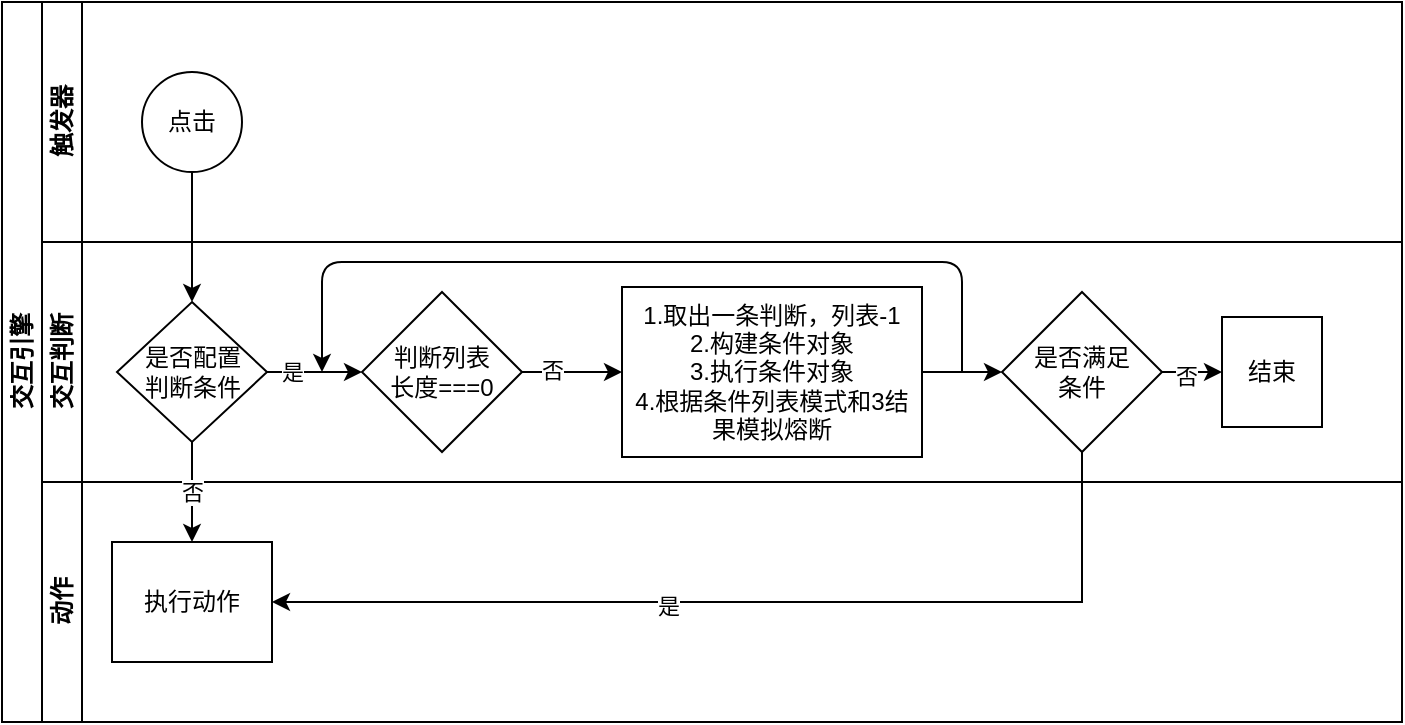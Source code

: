 <mxfile version="14.9.6" type="github">
  <diagram id="prtHgNgQTEPvFCAcTncT" name="Page-1">
    <mxGraphModel dx="1426" dy="691" grid="1" gridSize="10" guides="1" tooltips="1" connect="1" arrows="1" fold="1" page="1" pageScale="1" pageWidth="19900" pageHeight="11900" math="0" shadow="0">
      <root>
        <mxCell id="0" />
        <mxCell id="1" parent="0" />
        <mxCell id="dNxyNK7c78bLwvsdeMH5-19" value="交互引擎" style="swimlane;html=1;childLayout=stackLayout;resizeParent=1;resizeParentMax=0;horizontal=0;startSize=20;horizontalStack=0;" parent="1" vertex="1">
          <mxGeometry x="80" y="120" width="700" height="360" as="geometry" />
        </mxCell>
        <mxCell id="dNxyNK7c78bLwvsdeMH5-20" value="触发器" style="swimlane;html=1;startSize=20;horizontal=0;" parent="dNxyNK7c78bLwvsdeMH5-19" vertex="1">
          <mxGeometry x="20" width="680" height="120" as="geometry">
            <mxRectangle x="20" width="650" height="20" as="alternateBounds" />
          </mxGeometry>
        </mxCell>
        <mxCell id="dNxyNK7c78bLwvsdeMH5-23" value="点击" style="ellipse;whiteSpace=wrap;html=1;" parent="dNxyNK7c78bLwvsdeMH5-20" vertex="1">
          <mxGeometry x="50" y="35" width="50" height="50" as="geometry" />
        </mxCell>
        <mxCell id="dNxyNK7c78bLwvsdeMH5-21" value="交互判断" style="swimlane;html=1;startSize=20;horizontal=0;" parent="dNxyNK7c78bLwvsdeMH5-19" vertex="1">
          <mxGeometry x="20" y="120" width="680" height="120" as="geometry">
            <mxRectangle x="20" y="20" width="650" height="20" as="alternateBounds" />
          </mxGeometry>
        </mxCell>
        <mxCell id="DdZnyXihy8uQBoc9g5vu-48" value="" style="edgeStyle=orthogonalEdgeStyle;rounded=0;orthogonalLoop=1;jettySize=auto;html=1;" edge="1" parent="dNxyNK7c78bLwvsdeMH5-21" source="dNxyNK7c78bLwvsdeMH5-28" target="DdZnyXihy8uQBoc9g5vu-47">
          <mxGeometry relative="1" as="geometry" />
        </mxCell>
        <mxCell id="DdZnyXihy8uQBoc9g5vu-59" value="是" style="edgeLabel;html=1;align=center;verticalAlign=middle;resizable=0;points=[];" vertex="1" connectable="0" parent="DdZnyXihy8uQBoc9g5vu-48">
          <mxGeometry x="-0.516" relative="1" as="geometry">
            <mxPoint x="1" as="offset" />
          </mxGeometry>
        </mxCell>
        <mxCell id="dNxyNK7c78bLwvsdeMH5-28" value="是否配置&lt;br&gt;判断条件" style="rhombus;whiteSpace=wrap;html=1;fontFamily=Helvetica;fontSize=12;fontColor=#000000;align=center;" parent="dNxyNK7c78bLwvsdeMH5-21" vertex="1">
          <mxGeometry x="37.5" y="30" width="75" height="70" as="geometry" />
        </mxCell>
        <mxCell id="DdZnyXihy8uQBoc9g5vu-50" value="" style="edgeStyle=orthogonalEdgeStyle;rounded=0;orthogonalLoop=1;jettySize=auto;html=1;" edge="1" parent="dNxyNK7c78bLwvsdeMH5-21" source="DdZnyXihy8uQBoc9g5vu-47" target="DdZnyXihy8uQBoc9g5vu-49">
          <mxGeometry relative="1" as="geometry" />
        </mxCell>
        <mxCell id="DdZnyXihy8uQBoc9g5vu-51" value="否" style="edgeLabel;html=1;align=center;verticalAlign=middle;resizable=0;points=[];" vertex="1" connectable="0" parent="DdZnyXihy8uQBoc9g5vu-50">
          <mxGeometry x="-0.4" y="1" relative="1" as="geometry">
            <mxPoint as="offset" />
          </mxGeometry>
        </mxCell>
        <mxCell id="DdZnyXihy8uQBoc9g5vu-47" value="判断列表&lt;br&gt;长度===0" style="rhombus;whiteSpace=wrap;html=1;" vertex="1" parent="dNxyNK7c78bLwvsdeMH5-21">
          <mxGeometry x="160" y="25" width="80" height="80" as="geometry" />
        </mxCell>
        <mxCell id="DdZnyXihy8uQBoc9g5vu-49" value="1.取出一条判断，列表-1&lt;br&gt;2.构建条件对象&lt;br&gt;3.执行条件对象&lt;br&gt;4.根据条件列表模式和3结果模拟熔断" style="whiteSpace=wrap;html=1;" vertex="1" parent="dNxyNK7c78bLwvsdeMH5-21">
          <mxGeometry x="290" y="22.5" width="150" height="85" as="geometry" />
        </mxCell>
        <mxCell id="DdZnyXihy8uQBoc9g5vu-66" value="" style="edgeStyle=orthogonalEdgeStyle;rounded=0;orthogonalLoop=1;jettySize=auto;html=1;" edge="1" parent="dNxyNK7c78bLwvsdeMH5-21" source="DdZnyXihy8uQBoc9g5vu-62" target="DdZnyXihy8uQBoc9g5vu-65">
          <mxGeometry relative="1" as="geometry" />
        </mxCell>
        <mxCell id="DdZnyXihy8uQBoc9g5vu-67" value="否" style="edgeLabel;html=1;align=center;verticalAlign=middle;resizable=0;points=[];" vertex="1" connectable="0" parent="DdZnyXihy8uQBoc9g5vu-66">
          <mxGeometry x="0.28" y="-2" relative="1" as="geometry">
            <mxPoint as="offset" />
          </mxGeometry>
        </mxCell>
        <mxCell id="DdZnyXihy8uQBoc9g5vu-62" value="是否满足&lt;br&gt;条件" style="rhombus;whiteSpace=wrap;html=1;" vertex="1" parent="dNxyNK7c78bLwvsdeMH5-21">
          <mxGeometry x="480" y="25" width="80" height="80" as="geometry" />
        </mxCell>
        <mxCell id="DdZnyXihy8uQBoc9g5vu-53" value="" style="edgeStyle=orthogonalEdgeStyle;rounded=0;orthogonalLoop=1;jettySize=auto;html=1;entryX=0;entryY=0.5;entryDx=0;entryDy=0;entryPerimeter=0;" edge="1" parent="dNxyNK7c78bLwvsdeMH5-21" source="DdZnyXihy8uQBoc9g5vu-49" target="DdZnyXihy8uQBoc9g5vu-62">
          <mxGeometry relative="1" as="geometry">
            <mxPoint x="490" y="65" as="targetPoint" />
          </mxGeometry>
        </mxCell>
        <mxCell id="DdZnyXihy8uQBoc9g5vu-65" value="结束" style="whiteSpace=wrap;html=1;" vertex="1" parent="dNxyNK7c78bLwvsdeMH5-21">
          <mxGeometry x="590" y="37.5" width="50" height="55" as="geometry" />
        </mxCell>
        <mxCell id="dNxyNK7c78bLwvsdeMH5-22" value="动作" style="swimlane;html=1;startSize=20;horizontal=0;" parent="dNxyNK7c78bLwvsdeMH5-19" vertex="1">
          <mxGeometry x="20" y="240" width="680" height="120" as="geometry">
            <mxRectangle x="20" y="40" width="650" height="20" as="alternateBounds" />
          </mxGeometry>
        </mxCell>
        <mxCell id="dNxyNK7c78bLwvsdeMH5-34" value="执行动作" style="rounded=0;whiteSpace=wrap;html=1;fontFamily=Helvetica;fontSize=12;fontColor=#000000;align=center;" parent="dNxyNK7c78bLwvsdeMH5-22" vertex="1">
          <mxGeometry x="35" y="30" width="80" height="60" as="geometry" />
        </mxCell>
        <mxCell id="DdZnyXihy8uQBoc9g5vu-42" style="edgeStyle=orthogonalEdgeStyle;rounded=0;orthogonalLoop=1;jettySize=auto;html=1;entryX=0.5;entryY=0;entryDx=0;entryDy=0;" edge="1" parent="dNxyNK7c78bLwvsdeMH5-19" source="dNxyNK7c78bLwvsdeMH5-23" target="dNxyNK7c78bLwvsdeMH5-28">
          <mxGeometry relative="1" as="geometry" />
        </mxCell>
        <mxCell id="DdZnyXihy8uQBoc9g5vu-44" value="否" style="edgeStyle=orthogonalEdgeStyle;rounded=0;orthogonalLoop=1;jettySize=auto;html=1;entryX=0.5;entryY=0;entryDx=0;entryDy=0;" edge="1" parent="dNxyNK7c78bLwvsdeMH5-19" source="dNxyNK7c78bLwvsdeMH5-28" target="dNxyNK7c78bLwvsdeMH5-34">
          <mxGeometry relative="1" as="geometry" />
        </mxCell>
        <mxCell id="DdZnyXihy8uQBoc9g5vu-63" style="edgeStyle=orthogonalEdgeStyle;rounded=0;orthogonalLoop=1;jettySize=auto;html=1;entryX=1;entryY=0.5;entryDx=0;entryDy=0;" edge="1" parent="dNxyNK7c78bLwvsdeMH5-19" source="DdZnyXihy8uQBoc9g5vu-62" target="dNxyNK7c78bLwvsdeMH5-34">
          <mxGeometry relative="1" as="geometry">
            <Array as="points">
              <mxPoint x="540" y="300" />
            </Array>
          </mxGeometry>
        </mxCell>
        <mxCell id="DdZnyXihy8uQBoc9g5vu-64" value="是" style="edgeLabel;html=1;align=center;verticalAlign=middle;resizable=0;points=[];" vertex="1" connectable="0" parent="DdZnyXihy8uQBoc9g5vu-63">
          <mxGeometry x="0.175" y="2" relative="1" as="geometry">
            <mxPoint as="offset" />
          </mxGeometry>
        </mxCell>
        <mxCell id="DdZnyXihy8uQBoc9g5vu-58" value="" style="edgeStyle=elbowEdgeStyle;elbow=vertical;endArrow=classic;html=1;" edge="1" parent="1">
          <mxGeometry width="50" height="50" relative="1" as="geometry">
            <mxPoint x="560" y="305" as="sourcePoint" />
            <mxPoint x="240" y="305" as="targetPoint" />
            <Array as="points">
              <mxPoint x="490" y="250" />
            </Array>
          </mxGeometry>
        </mxCell>
      </root>
    </mxGraphModel>
  </diagram>
</mxfile>

